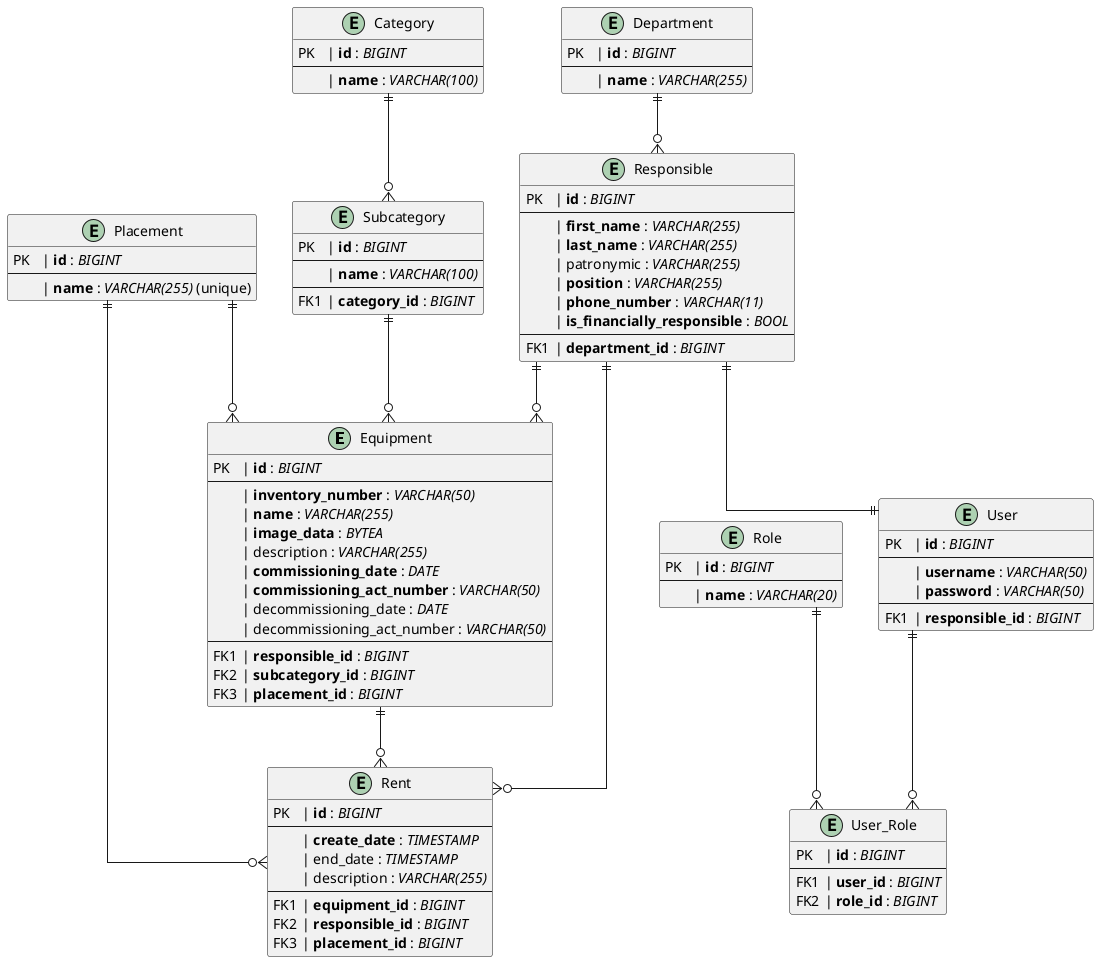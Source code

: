@startuml
skinparam linetype ortho

'сущности

entity Equipment {
  PK\t| **id** : //BIGINT//
  --
    \t| **inventory_number** : //VARCHAR(50)//
    \t| **name** : //VARCHAR(255)//
    \t| **image_data** : //BYTEA//
    \t| description : //VARCHAR(255)//
    \t| **commissioning_date** : //DATE//
    \t| **commissioning_act_number** : //VARCHAR(50)//
    \t| decommissioning_date : //DATE//
    \t| decommissioning_act_number : //VARCHAR(50)//
  --
  FK1\t| **responsible_id** : //BIGINT//
  FK2\t| **subcategory_id** : //BIGINT//
  FK3\t| **placement_id** : //BIGINT//
}

entity Placement {
  PK\t| **id** : //BIGINT//
  --
    \t| **name** : //VARCHAR(255)// (unique)
}

entity Department {
  PK\t| **id** : //BIGINT//
  --
    \t| **name** : //VARCHAR(255)//
}

entity Responsible {
  PK\t| **id** : //BIGINT//
  --
    \t| **first_name** : //VARCHAR(255)//
    \t| **last_name** : //VARCHAR(255)//
    \t| patronymic : //VARCHAR(255)//
    \t| **position** : //VARCHAR(255)//
    \t| **phone_number** : //VARCHAR(11)//
    \t| **is_financially_responsible** : //BOOL//
  --
  FK1\t| **department_id** : //BIGINT//
}

entity Category {
  PK\t| **id** : //BIGINT//
  --
    \t| **name** : //VARCHAR(100)//
}

entity Subcategory {
  PK\t| **id** : //BIGINT//
  --
    \t| **name** : //VARCHAR(100)//
  --
  FK1\t| **category_id** : //BIGINT//
}

entity Rent {
  PK\t| **id** : //BIGINT//
  --
    \t| **create_date** : //TIMESTAMP//
    \t| end_date : //TIMESTAMP//
    \t| description : //VARCHAR(255)//
  --
  FK1\t| **equipment_id** : //BIGINT//
  FK2\t| **responsible_id** : //BIGINT//
  FK3\t| **placement_id** : //BIGINT//
}

entity User {
  PK\t| **id** : //BIGINT//
  --
    \t| **username** : //VARCHAR(50)//
    \t| **password** : //VARCHAR(50)//
  --
  FK1\t| **responsible_id** : //BIGINT//
}

entity Role {
  PK\t| **id** : //BIGINT//
  --
    \t| **name** : //VARCHAR(20)//
}

entity User_Role {
  PK\t| **id** : //BIGINT//
  --
  FK1\t| **user_id** : //BIGINT//
  FK2\t| **role_id** : //BIGINT//
}

'relationships

Category    ||--o{ Subcategory
Subcategory ||--o{ Equipment
Equipment   ||--o{ Rent
Responsible ||--o{ Rent
Placement   ||--o{ Equipment
Placement   ||--o{ Rent
Responsible ||--|| User
Department ||--o{ Responsible
Responsible ||--o{ Equipment

User ||--o{ User_Role
Role ||--o{ User_Role
@enduml